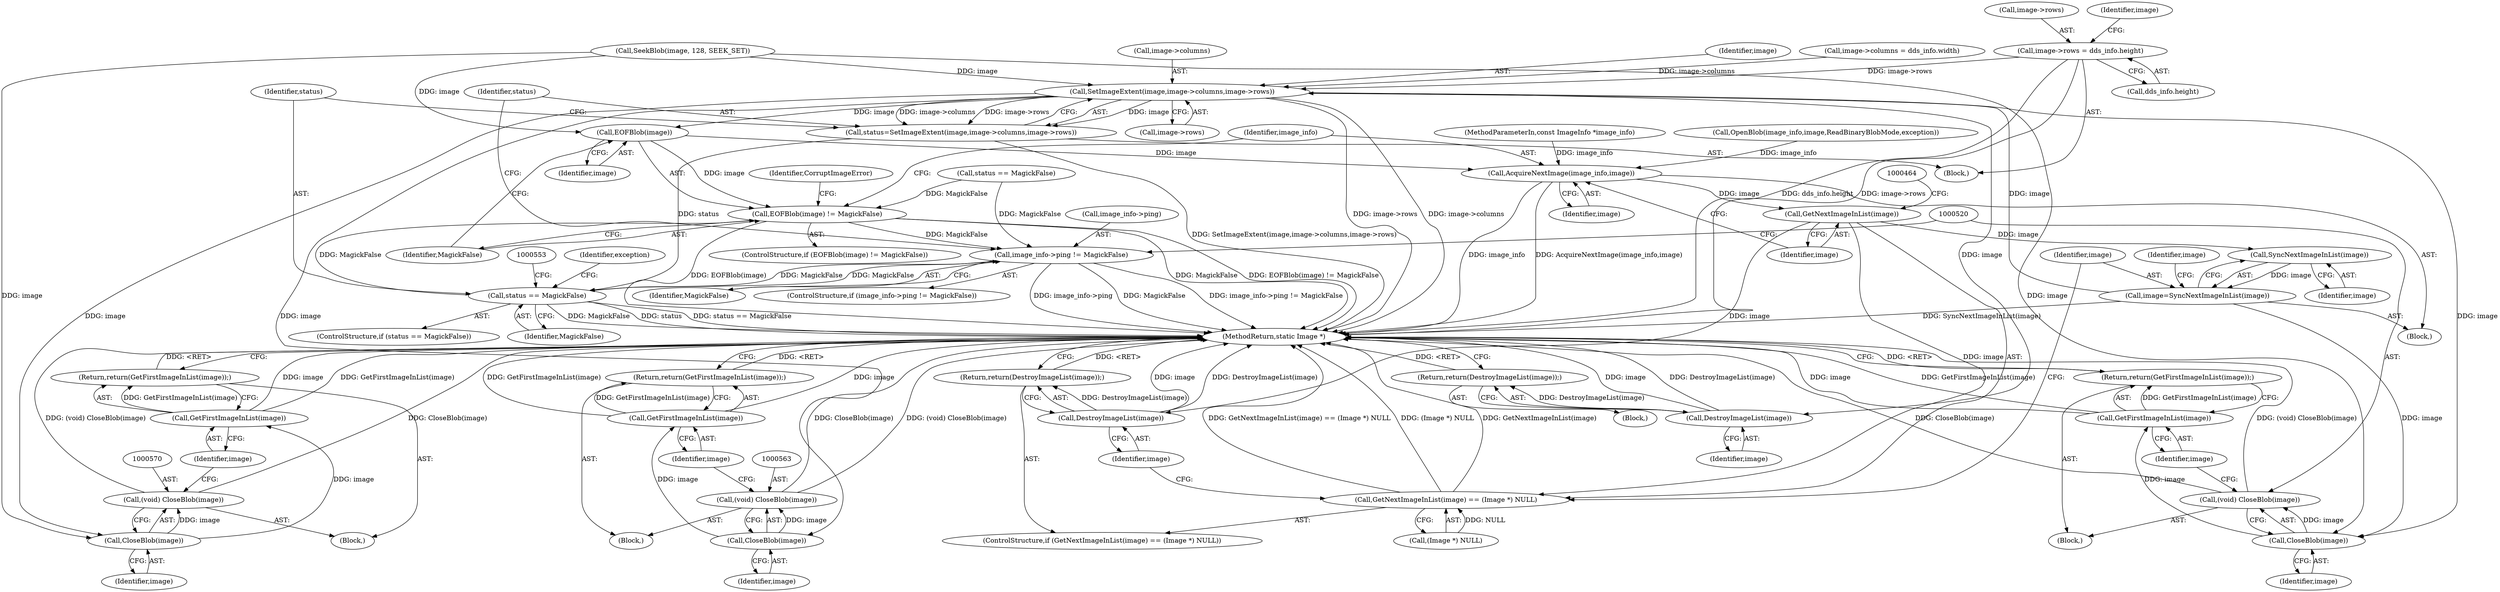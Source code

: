 digraph "0_ImageMagick_f5910e91b0778e03ded45b9022be8eb8f77942cd@pointer" {
"1000490" [label="(Call,image->rows = dds_info.height)"];
"1000528" [label="(Call,SetImageExtent(image,image->columns,image->rows))"];
"1000450" [label="(Call,EOFBlob(image))"];
"1000449" [label="(Call,EOFBlob(image) != MagickFalse)"];
"1000513" [label="(Call,image_info->ping != MagickFalse)"];
"1000537" [label="(Call,status == MagickFalse)"];
"1000456" [label="(Call,AcquireNextImage(image_info,image))"];
"1000461" [label="(Call,GetNextImageInList(image))"];
"1000460" [label="(Call,GetNextImageInList(image) == (Image *) NULL)"];
"1000467" [label="(Call,DestroyImageList(image))"];
"1000466" [label="(Return,return(DestroyImageList(image));)"];
"1000471" [label="(Call,SyncNextImageInList(image))"];
"1000469" [label="(Call,image=SyncNextImageInList(image))"];
"1000521" [label="(Call,CloseBlob(image))"];
"1000519" [label="(Call,(void) CloseBlob(image))"];
"1000524" [label="(Call,GetFirstImageInList(image))"];
"1000523" [label="(Return,return(GetFirstImageInList(image));)"];
"1000526" [label="(Call,status=SetImageExtent(image,image->columns,image->rows))"];
"1000548" [label="(Call,DestroyImageList(image))"];
"1000547" [label="(Return,return(DestroyImageList(image));)"];
"1000564" [label="(Call,CloseBlob(image))"];
"1000562" [label="(Call,(void) CloseBlob(image))"];
"1000567" [label="(Call,GetFirstImageInList(image))"];
"1000566" [label="(Return,return(GetFirstImageInList(image));)"];
"1000571" [label="(Call,CloseBlob(image))"];
"1000569" [label="(Call,(void) CloseBlob(image))"];
"1000574" [label="(Call,GetFirstImageInList(image))"];
"1000573" [label="(Return,return(GetFirstImageInList(image));)"];
"1000483" [label="(Call,image->columns = dds_info.width)"];
"1000514" [label="(Call,image_info->ping)"];
"1000526" [label="(Call,status=SetImageExtent(image,image->columns,image->rows))"];
"1000449" [label="(Call,EOFBlob(image) != MagickFalse)"];
"1000457" [label="(Identifier,image_info)"];
"1000565" [label="(Identifier,image)"];
"1000468" [label="(Identifier,image)"];
"1000566" [label="(Return,return(GetFirstImageInList(image));)"];
"1000452" [label="(Identifier,MagickFalse)"];
"1000537" [label="(Call,status == MagickFalse)"];
"1000539" [label="(Identifier,MagickFalse)"];
"1000528" [label="(Call,SetImageExtent(image,image->columns,image->rows))"];
"1000549" [label="(Identifier,image)"];
"1000227" [label="(Call,SeekBlob(image, 128, SEEK_SET))"];
"1000462" [label="(Identifier,image)"];
"1000173" [label="(Call,OpenBlob(image_info,image,ReadBinaryBlobMode,exception))"];
"1000466" [label="(Return,return(DestroyImageList(image));)"];
"1000472" [label="(Identifier,image)"];
"1000456" [label="(Call,AcquireNextImage(image_info,image))"];
"1000572" [label="(Identifier,image)"];
"1000447" [label="(Block,)"];
"1000491" [label="(Call,image->rows)"];
"1000538" [label="(Identifier,status)"];
"1000527" [label="(Identifier,status)"];
"1000467" [label="(Call,DestroyImageList(image))"];
"1000571" [label="(Call,CloseBlob(image))"];
"1000512" [label="(ControlStructure,if (image_info->ping != MagickFalse))"];
"1000525" [label="(Identifier,image)"];
"1000469" [label="(Call,image=SyncNextImageInList(image))"];
"1000517" [label="(Identifier,MagickFalse)"];
"1000471" [label="(Call,SyncNextImageInList(image))"];
"1000111" [label="(Block,)"];
"1000458" [label="(Identifier,image)"];
"1000522" [label="(Identifier,image)"];
"1000513" [label="(Call,image_info->ping != MagickFalse)"];
"1000475" [label="(Identifier,image)"];
"1000494" [label="(Call,dds_info.height)"];
"1000442" [label="(Block,)"];
"1000530" [label="(Call,image->columns)"];
"1000573" [label="(Return,return(GetFirstImageInList(image));)"];
"1000470" [label="(Identifier,image)"];
"1000450" [label="(Call,EOFBlob(image))"];
"1000564" [label="(Call,CloseBlob(image))"];
"1000448" [label="(ControlStructure,if (EOFBlob(image) != MagickFalse))"];
"1000542" [label="(Identifier,exception)"];
"1000523" [label="(Return,return(GetFirstImageInList(image));)"];
"1000547" [label="(Return,return(DestroyImageList(image));)"];
"1000567" [label="(Call,GetFirstImageInList(image))"];
"1000574" [label="(Call,GetFirstImageInList(image))"];
"1000575" [label="(Identifier,image)"];
"1000463" [label="(Call,(Image *) NULL)"];
"1000540" [label="(Block,)"];
"1000561" [label="(Block,)"];
"1000524" [label="(Call,GetFirstImageInList(image))"];
"1000461" [label="(Call,GetNextImageInList(image))"];
"1000569" [label="(Call,(void) CloseBlob(image))"];
"1000562" [label="(Call,(void) CloseBlob(image))"];
"1000521" [label="(Call,CloseBlob(image))"];
"1000576" [label="(MethodReturn,static Image *)"];
"1000548" [label="(Call,DestroyImageList(image))"];
"1000536" [label="(ControlStructure,if (status == MagickFalse))"];
"1000460" [label="(Call,GetNextImageInList(image) == (Image *) NULL)"];
"1000451" [label="(Identifier,image)"];
"1000499" [label="(Identifier,image)"];
"1000454" [label="(Identifier,CorruptImageError)"];
"1000459" [label="(ControlStructure,if (GetNextImageInList(image) == (Image *) NULL))"];
"1000490" [label="(Call,image->rows = dds_info.height)"];
"1000109" [label="(MethodParameterIn,const ImageInfo *image_info)"];
"1000519" [label="(Call,(void) CloseBlob(image))"];
"1000568" [label="(Identifier,image)"];
"1000179" [label="(Call,status == MagickFalse)"];
"1000529" [label="(Identifier,image)"];
"1000533" [label="(Call,image->rows)"];
"1000518" [label="(Block,)"];
"1000490" -> "1000442"  [label="AST: "];
"1000490" -> "1000494"  [label="CFG: "];
"1000491" -> "1000490"  [label="AST: "];
"1000494" -> "1000490"  [label="AST: "];
"1000499" -> "1000490"  [label="CFG: "];
"1000490" -> "1000576"  [label="DDG: dds_info.height"];
"1000490" -> "1000576"  [label="DDG: image->rows"];
"1000490" -> "1000528"  [label="DDG: image->rows"];
"1000528" -> "1000526"  [label="AST: "];
"1000528" -> "1000533"  [label="CFG: "];
"1000529" -> "1000528"  [label="AST: "];
"1000530" -> "1000528"  [label="AST: "];
"1000533" -> "1000528"  [label="AST: "];
"1000526" -> "1000528"  [label="CFG: "];
"1000528" -> "1000576"  [label="DDG: image->rows"];
"1000528" -> "1000576"  [label="DDG: image->columns"];
"1000528" -> "1000450"  [label="DDG: image"];
"1000528" -> "1000521"  [label="DDG: image"];
"1000528" -> "1000526"  [label="DDG: image"];
"1000528" -> "1000526"  [label="DDG: image->columns"];
"1000528" -> "1000526"  [label="DDG: image->rows"];
"1000227" -> "1000528"  [label="DDG: image"];
"1000469" -> "1000528"  [label="DDG: image"];
"1000483" -> "1000528"  [label="DDG: image->columns"];
"1000528" -> "1000548"  [label="DDG: image"];
"1000528" -> "1000564"  [label="DDG: image"];
"1000528" -> "1000571"  [label="DDG: image"];
"1000450" -> "1000449"  [label="AST: "];
"1000450" -> "1000451"  [label="CFG: "];
"1000451" -> "1000450"  [label="AST: "];
"1000452" -> "1000450"  [label="CFG: "];
"1000450" -> "1000449"  [label="DDG: image"];
"1000227" -> "1000450"  [label="DDG: image"];
"1000450" -> "1000456"  [label="DDG: image"];
"1000449" -> "1000448"  [label="AST: "];
"1000449" -> "1000452"  [label="CFG: "];
"1000452" -> "1000449"  [label="AST: "];
"1000454" -> "1000449"  [label="CFG: "];
"1000457" -> "1000449"  [label="CFG: "];
"1000449" -> "1000576"  [label="DDG: EOFBlob(image)"];
"1000449" -> "1000576"  [label="DDG: MagickFalse"];
"1000449" -> "1000576"  [label="DDG: EOFBlob(image) != MagickFalse"];
"1000179" -> "1000449"  [label="DDG: MagickFalse"];
"1000537" -> "1000449"  [label="DDG: MagickFalse"];
"1000449" -> "1000513"  [label="DDG: MagickFalse"];
"1000513" -> "1000512"  [label="AST: "];
"1000513" -> "1000517"  [label="CFG: "];
"1000514" -> "1000513"  [label="AST: "];
"1000517" -> "1000513"  [label="AST: "];
"1000520" -> "1000513"  [label="CFG: "];
"1000527" -> "1000513"  [label="CFG: "];
"1000513" -> "1000576"  [label="DDG: image_info->ping != MagickFalse"];
"1000513" -> "1000576"  [label="DDG: image_info->ping"];
"1000513" -> "1000576"  [label="DDG: MagickFalse"];
"1000179" -> "1000513"  [label="DDG: MagickFalse"];
"1000537" -> "1000513"  [label="DDG: MagickFalse"];
"1000513" -> "1000537"  [label="DDG: MagickFalse"];
"1000537" -> "1000536"  [label="AST: "];
"1000537" -> "1000539"  [label="CFG: "];
"1000538" -> "1000537"  [label="AST: "];
"1000539" -> "1000537"  [label="AST: "];
"1000542" -> "1000537"  [label="CFG: "];
"1000553" -> "1000537"  [label="CFG: "];
"1000537" -> "1000576"  [label="DDG: MagickFalse"];
"1000537" -> "1000576"  [label="DDG: status"];
"1000537" -> "1000576"  [label="DDG: status == MagickFalse"];
"1000526" -> "1000537"  [label="DDG: status"];
"1000456" -> "1000447"  [label="AST: "];
"1000456" -> "1000458"  [label="CFG: "];
"1000457" -> "1000456"  [label="AST: "];
"1000458" -> "1000456"  [label="AST: "];
"1000462" -> "1000456"  [label="CFG: "];
"1000456" -> "1000576"  [label="DDG: image_info"];
"1000456" -> "1000576"  [label="DDG: AcquireNextImage(image_info,image)"];
"1000173" -> "1000456"  [label="DDG: image_info"];
"1000109" -> "1000456"  [label="DDG: image_info"];
"1000456" -> "1000461"  [label="DDG: image"];
"1000461" -> "1000460"  [label="AST: "];
"1000461" -> "1000462"  [label="CFG: "];
"1000462" -> "1000461"  [label="AST: "];
"1000464" -> "1000461"  [label="CFG: "];
"1000461" -> "1000460"  [label="DDG: image"];
"1000461" -> "1000467"  [label="DDG: image"];
"1000461" -> "1000471"  [label="DDG: image"];
"1000460" -> "1000459"  [label="AST: "];
"1000460" -> "1000463"  [label="CFG: "];
"1000463" -> "1000460"  [label="AST: "];
"1000468" -> "1000460"  [label="CFG: "];
"1000470" -> "1000460"  [label="CFG: "];
"1000460" -> "1000576"  [label="DDG: GetNextImageInList(image)"];
"1000460" -> "1000576"  [label="DDG: GetNextImageInList(image) == (Image *) NULL"];
"1000460" -> "1000576"  [label="DDG: (Image *) NULL"];
"1000463" -> "1000460"  [label="DDG: NULL"];
"1000467" -> "1000466"  [label="AST: "];
"1000467" -> "1000468"  [label="CFG: "];
"1000468" -> "1000467"  [label="AST: "];
"1000466" -> "1000467"  [label="CFG: "];
"1000467" -> "1000576"  [label="DDG: image"];
"1000467" -> "1000576"  [label="DDG: DestroyImageList(image)"];
"1000467" -> "1000466"  [label="DDG: DestroyImageList(image)"];
"1000466" -> "1000459"  [label="AST: "];
"1000576" -> "1000466"  [label="CFG: "];
"1000466" -> "1000576"  [label="DDG: <RET>"];
"1000471" -> "1000469"  [label="AST: "];
"1000471" -> "1000472"  [label="CFG: "];
"1000472" -> "1000471"  [label="AST: "];
"1000469" -> "1000471"  [label="CFG: "];
"1000471" -> "1000469"  [label="DDG: image"];
"1000469" -> "1000447"  [label="AST: "];
"1000470" -> "1000469"  [label="AST: "];
"1000475" -> "1000469"  [label="CFG: "];
"1000469" -> "1000576"  [label="DDG: SyncNextImageInList(image)"];
"1000469" -> "1000521"  [label="DDG: image"];
"1000521" -> "1000519"  [label="AST: "];
"1000521" -> "1000522"  [label="CFG: "];
"1000522" -> "1000521"  [label="AST: "];
"1000519" -> "1000521"  [label="CFG: "];
"1000521" -> "1000519"  [label="DDG: image"];
"1000227" -> "1000521"  [label="DDG: image"];
"1000521" -> "1000524"  [label="DDG: image"];
"1000519" -> "1000518"  [label="AST: "];
"1000520" -> "1000519"  [label="AST: "];
"1000525" -> "1000519"  [label="CFG: "];
"1000519" -> "1000576"  [label="DDG: (void) CloseBlob(image)"];
"1000519" -> "1000576"  [label="DDG: CloseBlob(image)"];
"1000524" -> "1000523"  [label="AST: "];
"1000524" -> "1000525"  [label="CFG: "];
"1000525" -> "1000524"  [label="AST: "];
"1000523" -> "1000524"  [label="CFG: "];
"1000524" -> "1000576"  [label="DDG: image"];
"1000524" -> "1000576"  [label="DDG: GetFirstImageInList(image)"];
"1000524" -> "1000523"  [label="DDG: GetFirstImageInList(image)"];
"1000523" -> "1000518"  [label="AST: "];
"1000576" -> "1000523"  [label="CFG: "];
"1000523" -> "1000576"  [label="DDG: <RET>"];
"1000526" -> "1000442"  [label="AST: "];
"1000527" -> "1000526"  [label="AST: "];
"1000538" -> "1000526"  [label="CFG: "];
"1000526" -> "1000576"  [label="DDG: SetImageExtent(image,image->columns,image->rows)"];
"1000548" -> "1000547"  [label="AST: "];
"1000548" -> "1000549"  [label="CFG: "];
"1000549" -> "1000548"  [label="AST: "];
"1000547" -> "1000548"  [label="CFG: "];
"1000548" -> "1000576"  [label="DDG: DestroyImageList(image)"];
"1000548" -> "1000576"  [label="DDG: image"];
"1000548" -> "1000547"  [label="DDG: DestroyImageList(image)"];
"1000547" -> "1000540"  [label="AST: "];
"1000576" -> "1000547"  [label="CFG: "];
"1000547" -> "1000576"  [label="DDG: <RET>"];
"1000564" -> "1000562"  [label="AST: "];
"1000564" -> "1000565"  [label="CFG: "];
"1000565" -> "1000564"  [label="AST: "];
"1000562" -> "1000564"  [label="CFG: "];
"1000564" -> "1000562"  [label="DDG: image"];
"1000564" -> "1000567"  [label="DDG: image"];
"1000562" -> "1000561"  [label="AST: "];
"1000563" -> "1000562"  [label="AST: "];
"1000568" -> "1000562"  [label="CFG: "];
"1000562" -> "1000576"  [label="DDG: (void) CloseBlob(image)"];
"1000562" -> "1000576"  [label="DDG: CloseBlob(image)"];
"1000567" -> "1000566"  [label="AST: "];
"1000567" -> "1000568"  [label="CFG: "];
"1000568" -> "1000567"  [label="AST: "];
"1000566" -> "1000567"  [label="CFG: "];
"1000567" -> "1000576"  [label="DDG: image"];
"1000567" -> "1000576"  [label="DDG: GetFirstImageInList(image)"];
"1000567" -> "1000566"  [label="DDG: GetFirstImageInList(image)"];
"1000566" -> "1000561"  [label="AST: "];
"1000576" -> "1000566"  [label="CFG: "];
"1000566" -> "1000576"  [label="DDG: <RET>"];
"1000571" -> "1000569"  [label="AST: "];
"1000571" -> "1000572"  [label="CFG: "];
"1000572" -> "1000571"  [label="AST: "];
"1000569" -> "1000571"  [label="CFG: "];
"1000571" -> "1000569"  [label="DDG: image"];
"1000227" -> "1000571"  [label="DDG: image"];
"1000571" -> "1000574"  [label="DDG: image"];
"1000569" -> "1000111"  [label="AST: "];
"1000570" -> "1000569"  [label="AST: "];
"1000575" -> "1000569"  [label="CFG: "];
"1000569" -> "1000576"  [label="DDG: CloseBlob(image)"];
"1000569" -> "1000576"  [label="DDG: (void) CloseBlob(image)"];
"1000574" -> "1000573"  [label="AST: "];
"1000574" -> "1000575"  [label="CFG: "];
"1000575" -> "1000574"  [label="AST: "];
"1000573" -> "1000574"  [label="CFG: "];
"1000574" -> "1000576"  [label="DDG: image"];
"1000574" -> "1000576"  [label="DDG: GetFirstImageInList(image)"];
"1000574" -> "1000573"  [label="DDG: GetFirstImageInList(image)"];
"1000573" -> "1000111"  [label="AST: "];
"1000576" -> "1000573"  [label="CFG: "];
"1000573" -> "1000576"  [label="DDG: <RET>"];
}
